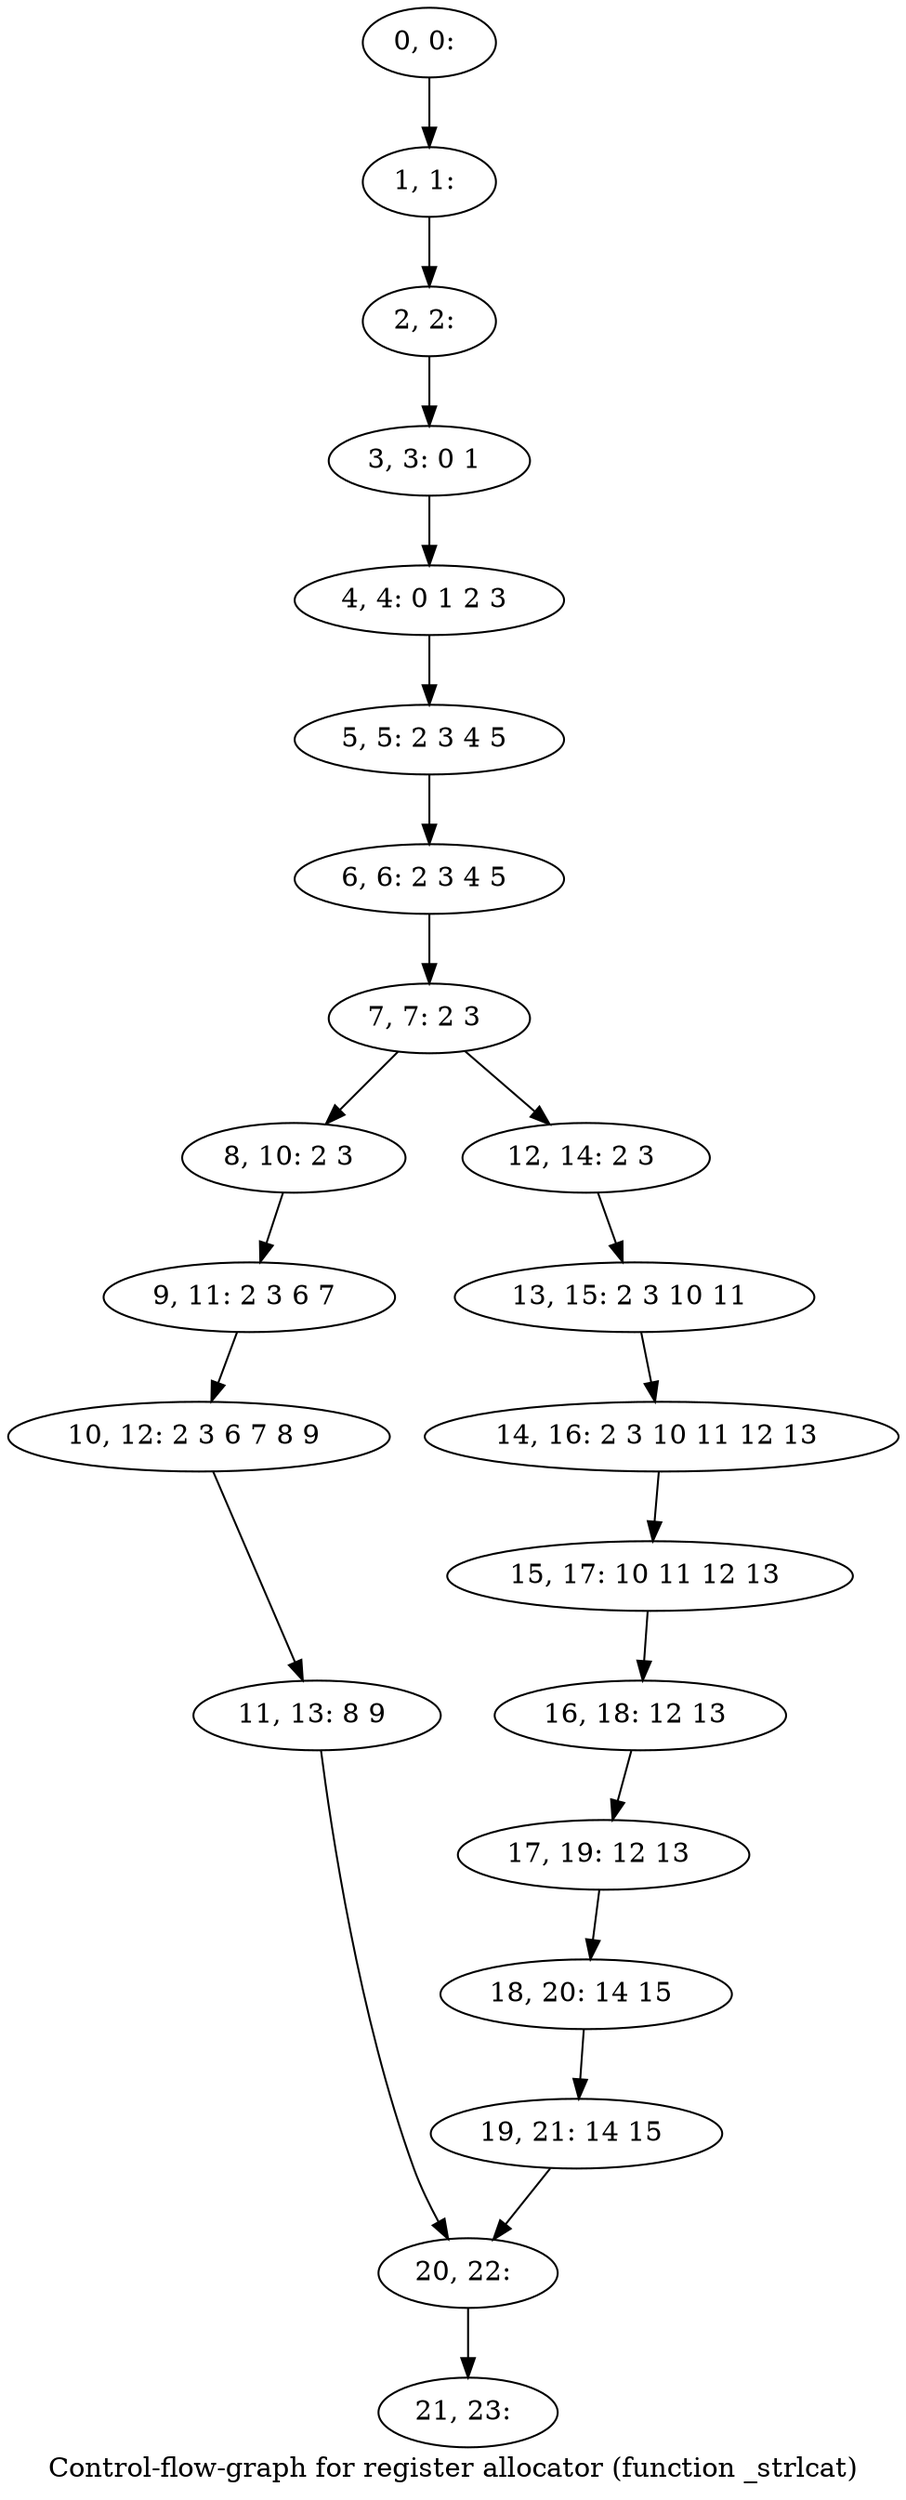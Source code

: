 digraph G {
graph [label="Control-flow-graph for register allocator (function _strlcat)"]
0[label="0, 0: "];
1[label="1, 1: "];
2[label="2, 2: "];
3[label="3, 3: 0 1 "];
4[label="4, 4: 0 1 2 3 "];
5[label="5, 5: 2 3 4 5 "];
6[label="6, 6: 2 3 4 5 "];
7[label="7, 7: 2 3 "];
8[label="8, 10: 2 3 "];
9[label="9, 11: 2 3 6 7 "];
10[label="10, 12: 2 3 6 7 8 9 "];
11[label="11, 13: 8 9 "];
12[label="12, 14: 2 3 "];
13[label="13, 15: 2 3 10 11 "];
14[label="14, 16: 2 3 10 11 12 13 "];
15[label="15, 17: 10 11 12 13 "];
16[label="16, 18: 12 13 "];
17[label="17, 19: 12 13 "];
18[label="18, 20: 14 15 "];
19[label="19, 21: 14 15 "];
20[label="20, 22: "];
21[label="21, 23: "];
0->1 ;
1->2 ;
2->3 ;
3->4 ;
4->5 ;
5->6 ;
6->7 ;
7->8 ;
7->12 ;
8->9 ;
9->10 ;
10->11 ;
11->20 ;
12->13 ;
13->14 ;
14->15 ;
15->16 ;
16->17 ;
17->18 ;
18->19 ;
19->20 ;
20->21 ;
}
